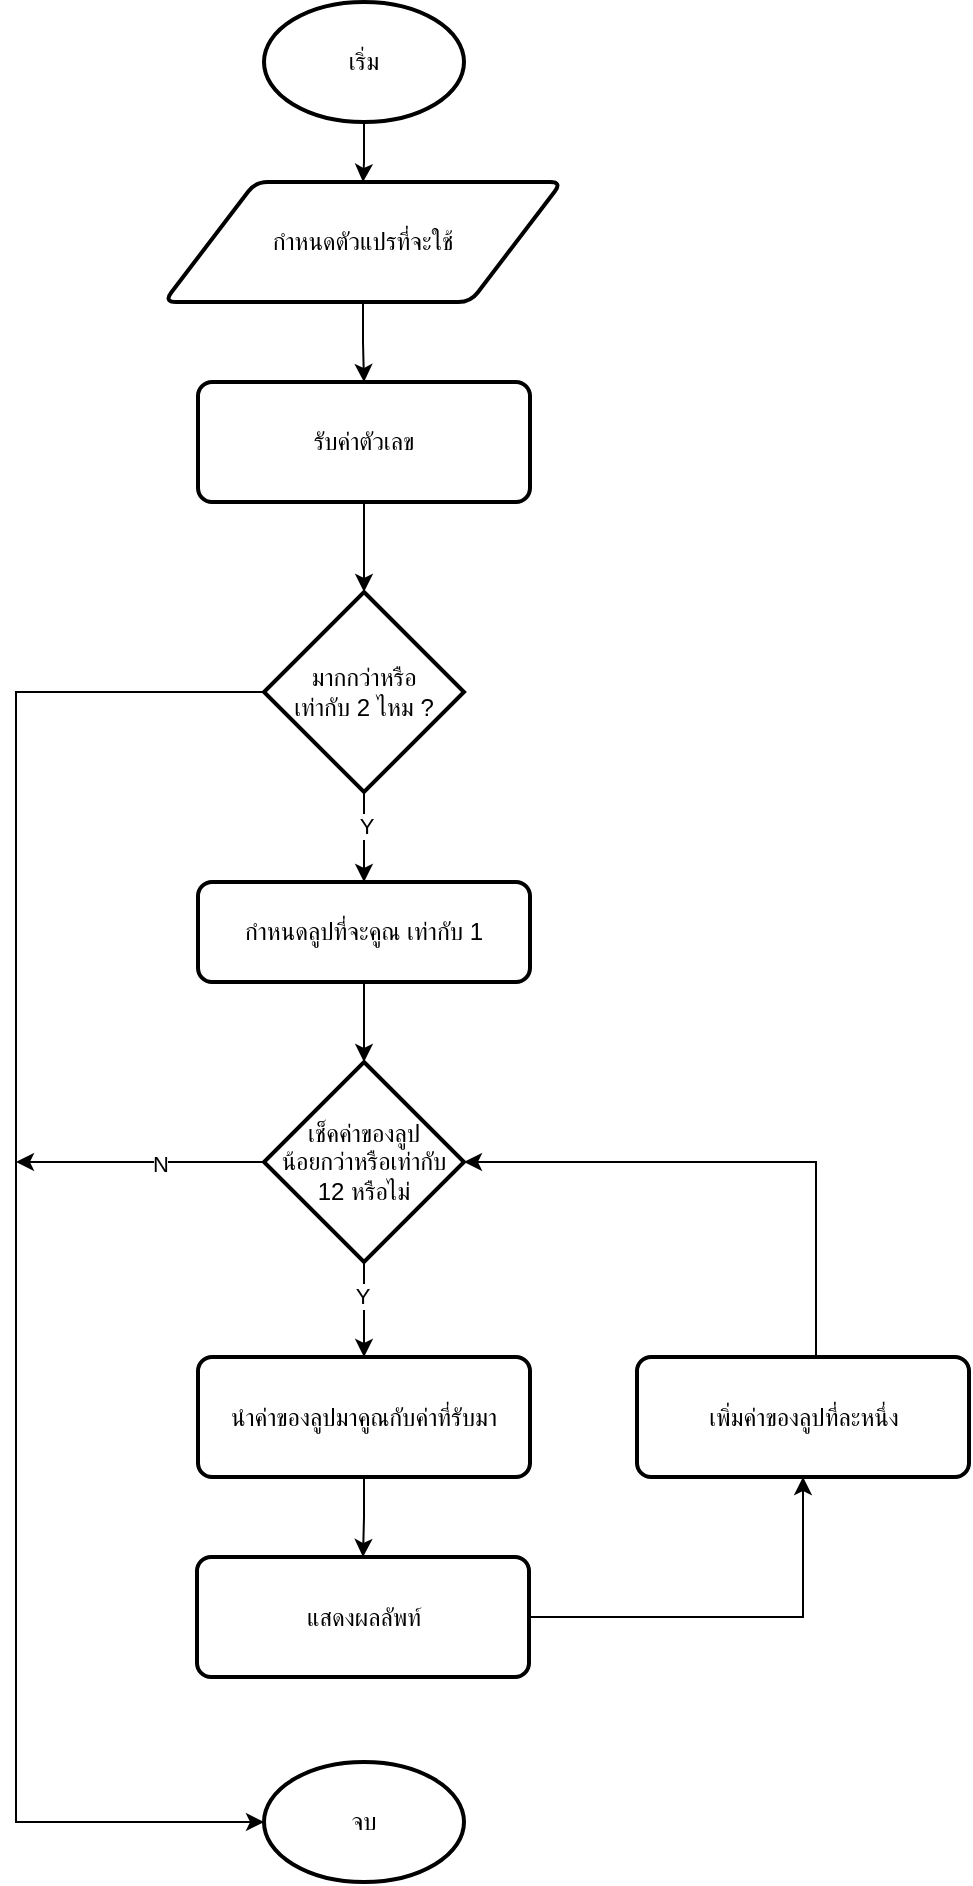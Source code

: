 <mxfile version="22.1.1" type="github">
  <diagram id="C5RBs43oDa-KdzZeNtuy" name="Page-1">
    <mxGraphModel dx="847" dy="619" grid="1" gridSize="10" guides="1" tooltips="1" connect="1" arrows="1" fold="1" page="1" pageScale="1" pageWidth="827" pageHeight="1169" math="0" shadow="0">
      <root>
        <mxCell id="WIyWlLk6GJQsqaUBKTNV-0" />
        <mxCell id="WIyWlLk6GJQsqaUBKTNV-1" parent="WIyWlLk6GJQsqaUBKTNV-0" />
        <mxCell id="3JCBX3vueUwo4qNt-_7R-6" value="" style="edgeStyle=orthogonalEdgeStyle;rounded=0;orthogonalLoop=1;jettySize=auto;html=1;" edge="1" parent="WIyWlLk6GJQsqaUBKTNV-1" source="3JCBX3vueUwo4qNt-_7R-0" target="3JCBX3vueUwo4qNt-_7R-1">
          <mxGeometry relative="1" as="geometry" />
        </mxCell>
        <mxCell id="3JCBX3vueUwo4qNt-_7R-0" value="เริ่ม" style="strokeWidth=2;html=1;shape=mxgraph.flowchart.start_1;whiteSpace=wrap;" vertex="1" parent="WIyWlLk6GJQsqaUBKTNV-1">
          <mxGeometry x="364" y="30" width="100" height="60" as="geometry" />
        </mxCell>
        <mxCell id="3JCBX3vueUwo4qNt-_7R-7" value="" style="edgeStyle=orthogonalEdgeStyle;rounded=0;orthogonalLoop=1;jettySize=auto;html=1;" edge="1" parent="WIyWlLk6GJQsqaUBKTNV-1" source="3JCBX3vueUwo4qNt-_7R-1" target="3JCBX3vueUwo4qNt-_7R-2">
          <mxGeometry relative="1" as="geometry" />
        </mxCell>
        <mxCell id="3JCBX3vueUwo4qNt-_7R-1" value="กำหนดตัวแปรที่จะใช้" style="shape=parallelogram;html=1;strokeWidth=2;perimeter=parallelogramPerimeter;whiteSpace=wrap;rounded=1;arcSize=12;size=0.23;" vertex="1" parent="WIyWlLk6GJQsqaUBKTNV-1">
          <mxGeometry x="314" y="120" width="199" height="60" as="geometry" />
        </mxCell>
        <mxCell id="3JCBX3vueUwo4qNt-_7R-12" value="" style="edgeStyle=orthogonalEdgeStyle;rounded=0;orthogonalLoop=1;jettySize=auto;html=1;" edge="1" parent="WIyWlLk6GJQsqaUBKTNV-1" source="3JCBX3vueUwo4qNt-_7R-2" target="3JCBX3vueUwo4qNt-_7R-11">
          <mxGeometry relative="1" as="geometry" />
        </mxCell>
        <mxCell id="3JCBX3vueUwo4qNt-_7R-2" value="รับค่าตัวเลข" style="rounded=1;whiteSpace=wrap;html=1;absoluteArcSize=1;arcSize=14;strokeWidth=2;" vertex="1" parent="WIyWlLk6GJQsqaUBKTNV-1">
          <mxGeometry x="331" y="220" width="166" height="60" as="geometry" />
        </mxCell>
        <mxCell id="3JCBX3vueUwo4qNt-_7R-5" value="จบ" style="strokeWidth=2;html=1;shape=mxgraph.flowchart.start_1;whiteSpace=wrap;" vertex="1" parent="WIyWlLk6GJQsqaUBKTNV-1">
          <mxGeometry x="364" y="910" width="100" height="60" as="geometry" />
        </mxCell>
        <mxCell id="3JCBX3vueUwo4qNt-_7R-30" value="" style="edgeStyle=orthogonalEdgeStyle;rounded=0;orthogonalLoop=1;jettySize=auto;html=1;" edge="1" parent="WIyWlLk6GJQsqaUBKTNV-1" source="3JCBX3vueUwo4qNt-_7R-11" target="3JCBX3vueUwo4qNt-_7R-14">
          <mxGeometry relative="1" as="geometry" />
        </mxCell>
        <mxCell id="3JCBX3vueUwo4qNt-_7R-51" value="Y" style="edgeLabel;html=1;align=center;verticalAlign=middle;resizable=0;points=[];" vertex="1" connectable="0" parent="3JCBX3vueUwo4qNt-_7R-30">
          <mxGeometry x="-0.237" y="1" relative="1" as="geometry">
            <mxPoint as="offset" />
          </mxGeometry>
        </mxCell>
        <mxCell id="3JCBX3vueUwo4qNt-_7R-11" value="มากกว่าหรือ&lt;br&gt;เท่ากับ 2 ไหม ?" style="strokeWidth=2;html=1;shape=mxgraph.flowchart.decision;whiteSpace=wrap;" vertex="1" parent="WIyWlLk6GJQsqaUBKTNV-1">
          <mxGeometry x="364" y="325" width="100" height="100" as="geometry" />
        </mxCell>
        <mxCell id="3JCBX3vueUwo4qNt-_7R-61" value="" style="edgeStyle=orthogonalEdgeStyle;rounded=0;orthogonalLoop=1;jettySize=auto;html=1;" edge="1" parent="WIyWlLk6GJQsqaUBKTNV-1" source="3JCBX3vueUwo4qNt-_7R-14" target="3JCBX3vueUwo4qNt-_7R-53">
          <mxGeometry relative="1" as="geometry" />
        </mxCell>
        <mxCell id="3JCBX3vueUwo4qNt-_7R-14" value="กำหนดลูปที่จะคูณ เท่ากับ 1" style="rounded=1;whiteSpace=wrap;html=1;absoluteArcSize=1;arcSize=14;strokeWidth=2;" vertex="1" parent="WIyWlLk6GJQsqaUBKTNV-1">
          <mxGeometry x="331" y="470" width="166" height="50" as="geometry" />
        </mxCell>
        <mxCell id="3JCBX3vueUwo4qNt-_7R-31" value="เพิ่มค่าของลูปที่ละหนึ่ง" style="rounded=1;whiteSpace=wrap;html=1;absoluteArcSize=1;arcSize=14;strokeWidth=2;" vertex="1" parent="WIyWlLk6GJQsqaUBKTNV-1">
          <mxGeometry x="550.5" y="707.5" width="166" height="60" as="geometry" />
        </mxCell>
        <mxCell id="3JCBX3vueUwo4qNt-_7R-45" value="" style="edgeStyle=orthogonalEdgeStyle;rounded=0;orthogonalLoop=1;jettySize=auto;html=1;" edge="1" parent="WIyWlLk6GJQsqaUBKTNV-1" source="3JCBX3vueUwo4qNt-_7R-41" target="3JCBX3vueUwo4qNt-_7R-42">
          <mxGeometry relative="1" as="geometry" />
        </mxCell>
        <mxCell id="3JCBX3vueUwo4qNt-_7R-41" value="นำค่าของลูปมาคูณกับค่าที่รับมา" style="rounded=1;whiteSpace=wrap;html=1;absoluteArcSize=1;arcSize=14;strokeWidth=2;" vertex="1" parent="WIyWlLk6GJQsqaUBKTNV-1">
          <mxGeometry x="331" y="707.5" width="166" height="60" as="geometry" />
        </mxCell>
        <mxCell id="3JCBX3vueUwo4qNt-_7R-57" style="edgeStyle=orthogonalEdgeStyle;rounded=0;orthogonalLoop=1;jettySize=auto;html=1;entryX=0.5;entryY=1;entryDx=0;entryDy=0;" edge="1" parent="WIyWlLk6GJQsqaUBKTNV-1" source="3JCBX3vueUwo4qNt-_7R-42" target="3JCBX3vueUwo4qNt-_7R-31">
          <mxGeometry relative="1" as="geometry" />
        </mxCell>
        <mxCell id="3JCBX3vueUwo4qNt-_7R-42" value="แสดงผลลัพท์" style="rounded=1;whiteSpace=wrap;html=1;absoluteArcSize=1;arcSize=14;strokeWidth=2;" vertex="1" parent="WIyWlLk6GJQsqaUBKTNV-1">
          <mxGeometry x="330.5" y="807.5" width="166" height="60" as="geometry" />
        </mxCell>
        <mxCell id="3JCBX3vueUwo4qNt-_7R-55" style="edgeStyle=orthogonalEdgeStyle;rounded=0;orthogonalLoop=1;jettySize=auto;html=1;" edge="1" parent="WIyWlLk6GJQsqaUBKTNV-1" source="3JCBX3vueUwo4qNt-_7R-53">
          <mxGeometry relative="1" as="geometry">
            <mxPoint x="240" y="610.0" as="targetPoint" />
          </mxGeometry>
        </mxCell>
        <mxCell id="3JCBX3vueUwo4qNt-_7R-56" value="N" style="edgeLabel;html=1;align=center;verticalAlign=middle;resizable=0;points=[];" vertex="1" connectable="0" parent="3JCBX3vueUwo4qNt-_7R-55">
          <mxGeometry x="-0.166" y="1" relative="1" as="geometry">
            <mxPoint as="offset" />
          </mxGeometry>
        </mxCell>
        <mxCell id="3JCBX3vueUwo4qNt-_7R-59" value="" style="edgeStyle=orthogonalEdgeStyle;rounded=0;orthogonalLoop=1;jettySize=auto;html=1;" edge="1" parent="WIyWlLk6GJQsqaUBKTNV-1" source="3JCBX3vueUwo4qNt-_7R-53" target="3JCBX3vueUwo4qNt-_7R-41">
          <mxGeometry relative="1" as="geometry" />
        </mxCell>
        <mxCell id="3JCBX3vueUwo4qNt-_7R-60" value="Y" style="edgeLabel;html=1;align=center;verticalAlign=middle;resizable=0;points=[];" vertex="1" connectable="0" parent="3JCBX3vueUwo4qNt-_7R-59">
          <mxGeometry x="-0.275" y="-1" relative="1" as="geometry">
            <mxPoint as="offset" />
          </mxGeometry>
        </mxCell>
        <mxCell id="3JCBX3vueUwo4qNt-_7R-53" value="เช็คค่าของลูป&lt;br style=&quot;border-color: var(--border-color);&quot;&gt;น้อยกว่าหรือเท่ากับ 12 หรือไม่" style="strokeWidth=2;html=1;shape=mxgraph.flowchart.decision;whiteSpace=wrap;" vertex="1" parent="WIyWlLk6GJQsqaUBKTNV-1">
          <mxGeometry x="364" y="560" width="100" height="100" as="geometry" />
        </mxCell>
        <mxCell id="3JCBX3vueUwo4qNt-_7R-58" style="edgeStyle=orthogonalEdgeStyle;rounded=0;orthogonalLoop=1;jettySize=auto;html=1;entryX=1;entryY=0.5;entryDx=0;entryDy=0;entryPerimeter=0;" edge="1" parent="WIyWlLk6GJQsqaUBKTNV-1" source="3JCBX3vueUwo4qNt-_7R-31" target="3JCBX3vueUwo4qNt-_7R-53">
          <mxGeometry relative="1" as="geometry">
            <Array as="points">
              <mxPoint x="640" y="610" />
            </Array>
          </mxGeometry>
        </mxCell>
        <mxCell id="3JCBX3vueUwo4qNt-_7R-62" style="edgeStyle=orthogonalEdgeStyle;rounded=0;orthogonalLoop=1;jettySize=auto;html=1;entryX=0;entryY=0.5;entryDx=0;entryDy=0;entryPerimeter=0;" edge="1" parent="WIyWlLk6GJQsqaUBKTNV-1" source="3JCBX3vueUwo4qNt-_7R-11" target="3JCBX3vueUwo4qNt-_7R-5">
          <mxGeometry relative="1" as="geometry">
            <Array as="points">
              <mxPoint x="240" y="375" />
              <mxPoint x="240" y="940" />
            </Array>
          </mxGeometry>
        </mxCell>
      </root>
    </mxGraphModel>
  </diagram>
</mxfile>
